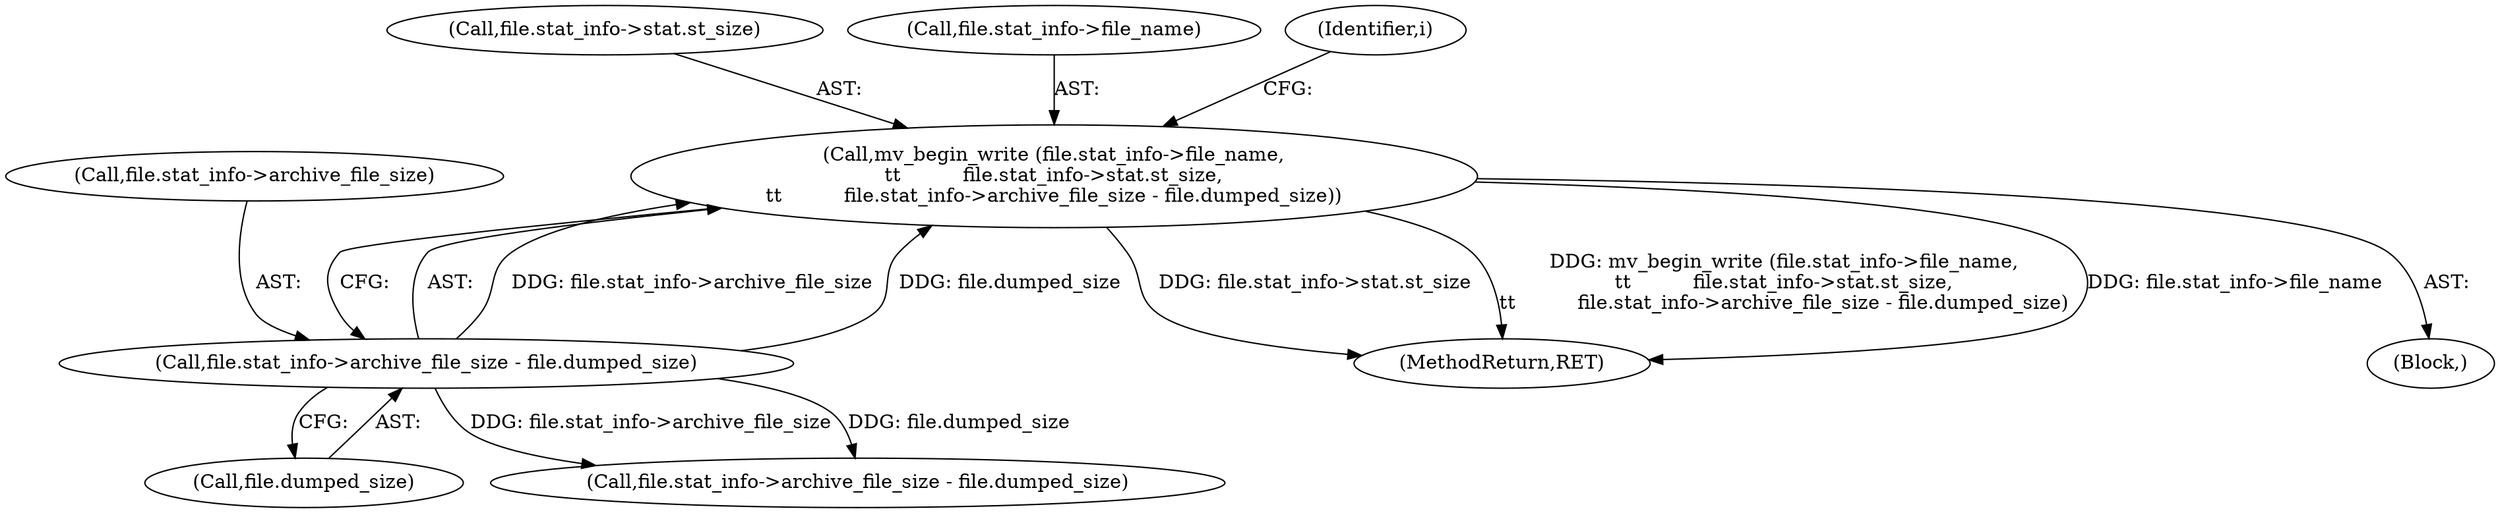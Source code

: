 digraph "0_savannah_c15c42ccd1e2377945fd0414eca1a49294bff454@API" {
"1000354" [label="(Call,mv_begin_write (file.stat_info->file_name,\n\t\t          file.stat_info->stat.st_size,\n\t\t          file.stat_info->archive_file_size - file.dumped_size))"];
"1000367" [label="(Call,file.stat_info->archive_file_size - file.dumped_size)"];
"1000352" [label="(Block,)"];
"1000360" [label="(Call,file.stat_info->stat.st_size)"];
"1000355" [label="(Call,file.stat_info->file_name)"];
"1000373" [label="(Call,file.dumped_size)"];
"1000416" [label="(MethodReturn,RET)"];
"1000354" [label="(Call,mv_begin_write (file.stat_info->file_name,\n\t\t          file.stat_info->stat.st_size,\n\t\t          file.stat_info->archive_file_size - file.dumped_size))"];
"1000398" [label="(Call,file.stat_info->archive_file_size - file.dumped_size)"];
"1000378" [label="(Identifier,i)"];
"1000367" [label="(Call,file.stat_info->archive_file_size - file.dumped_size)"];
"1000368" [label="(Call,file.stat_info->archive_file_size)"];
"1000354" -> "1000352"  [label="AST: "];
"1000354" -> "1000367"  [label="CFG: "];
"1000355" -> "1000354"  [label="AST: "];
"1000360" -> "1000354"  [label="AST: "];
"1000367" -> "1000354"  [label="AST: "];
"1000378" -> "1000354"  [label="CFG: "];
"1000354" -> "1000416"  [label="DDG: file.stat_info->stat.st_size"];
"1000354" -> "1000416"  [label="DDG: mv_begin_write (file.stat_info->file_name,\n\t\t          file.stat_info->stat.st_size,\n\t\t          file.stat_info->archive_file_size - file.dumped_size)"];
"1000354" -> "1000416"  [label="DDG: file.stat_info->file_name"];
"1000367" -> "1000354"  [label="DDG: file.stat_info->archive_file_size"];
"1000367" -> "1000354"  [label="DDG: file.dumped_size"];
"1000367" -> "1000373"  [label="CFG: "];
"1000368" -> "1000367"  [label="AST: "];
"1000373" -> "1000367"  [label="AST: "];
"1000367" -> "1000398"  [label="DDG: file.stat_info->archive_file_size"];
"1000367" -> "1000398"  [label="DDG: file.dumped_size"];
}
